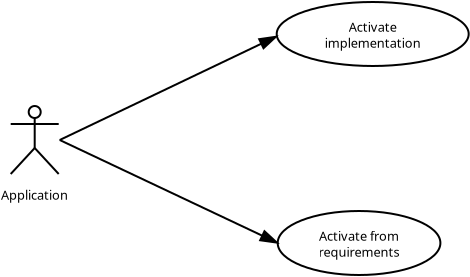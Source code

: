 <?xml version="1.0"?>
<dia:diagram xmlns:dia="http://www.lysator.liu.se/~alla/dia/">
  <dia:layer name="Background" visible="true">
    <dia:object type="UML - Actor" version="0" id="O0">
      <dia:attribute name="obj_pos">
        <dia:point val="5.85,15.75"/>
      </dia:attribute>
      <dia:attribute name="obj_bb">
        <dia:rectangle val="3.835,13.45;7.865,19.01"/>
      </dia:attribute>
      <dia:attribute name="elem_corner">
        <dia:point val="4.6,13.45"/>
      </dia:attribute>
      <dia:attribute name="elem_width">
        <dia:real val="2.5"/>
      </dia:attribute>
      <dia:attribute name="elem_height">
        <dia:real val="4.6"/>
      </dia:attribute>
      <dia:attribute name="text">
        <dia:composite type="text">
          <dia:attribute name="string">
            <dia:string>#Application#</dia:string>
          </dia:attribute>
          <dia:attribute name="font">
            <dia:font name="Helvetica"/>
          </dia:attribute>
          <dia:attribute name="height">
            <dia:real val="0.8"/>
          </dia:attribute>
          <dia:attribute name="pos">
            <dia:point val="5.85,18.85"/>
          </dia:attribute>
          <dia:attribute name="color">
            <dia:color val="#000000"/>
          </dia:attribute>
          <dia:attribute name="alignment">
            <dia:enum val="1"/>
          </dia:attribute>
        </dia:composite>
      </dia:attribute>
    </dia:object>
    <dia:object type="UML - Usecase" version="0" id="O1">
      <dia:attribute name="obj_pos">
        <dia:point val="17.95,8.85"/>
      </dia:attribute>
      <dia:attribute name="obj_bb">
        <dia:rectangle val="17.95,8.85;28.259,12.286"/>
      </dia:attribute>
      <dia:attribute name="elem_corner">
        <dia:point val="17.95,8.85"/>
      </dia:attribute>
      <dia:attribute name="elem_width">
        <dia:real val="10.309"/>
      </dia:attribute>
      <dia:attribute name="elem_height">
        <dia:real val="3.436"/>
      </dia:attribute>
      <dia:attribute name="text">
        <dia:composite type="text">
          <dia:attribute name="string">
            <dia:string>#Activate
implementation#</dia:string>
          </dia:attribute>
          <dia:attribute name="font">
            <dia:font name="Helvetica"/>
          </dia:attribute>
          <dia:attribute name="height">
            <dia:real val="0.8"/>
          </dia:attribute>
          <dia:attribute name="pos">
            <dia:point val="23.104,10.408"/>
          </dia:attribute>
          <dia:attribute name="color">
            <dia:color val="#000000"/>
          </dia:attribute>
          <dia:attribute name="alignment">
            <dia:enum val="1"/>
          </dia:attribute>
        </dia:composite>
      </dia:attribute>
      <dia:attribute name="textout">
        <dia:boolean val="false"/>
      </dia:attribute>
      <dia:attribute name="collaboration">
        <dia:boolean val="false"/>
      </dia:attribute>
    </dia:object>
    <dia:object type="UML - Usecase" version="0" id="O2">
      <dia:attribute name="obj_pos">
        <dia:point val="18,19.3"/>
      </dia:attribute>
      <dia:attribute name="obj_bb">
        <dia:rectangle val="18,19.3;27.563,22.5"/>
      </dia:attribute>
      <dia:attribute name="elem_corner">
        <dia:point val="18,19.3"/>
      </dia:attribute>
      <dia:attribute name="elem_width">
        <dia:real val="9.563"/>
      </dia:attribute>
      <dia:attribute name="elem_height">
        <dia:real val="3.2"/>
      </dia:attribute>
      <dia:attribute name="text">
        <dia:composite type="text">
          <dia:attribute name="string">
            <dia:string>#Activate from
requirements#</dia:string>
          </dia:attribute>
          <dia:attribute name="font">
            <dia:font name="Helvetica"/>
          </dia:attribute>
          <dia:attribute name="height">
            <dia:real val="0.8"/>
          </dia:attribute>
          <dia:attribute name="pos">
            <dia:point val="22.781,20.74"/>
          </dia:attribute>
          <dia:attribute name="color">
            <dia:color val="#000000"/>
          </dia:attribute>
          <dia:attribute name="alignment">
            <dia:enum val="1"/>
          </dia:attribute>
        </dia:composite>
      </dia:attribute>
      <dia:attribute name="textout">
        <dia:boolean val="false"/>
      </dia:attribute>
      <dia:attribute name="collaboration">
        <dia:boolean val="false"/>
      </dia:attribute>
    </dia:object>
    <dia:object type="UML - Message" version="0" id="O3">
      <dia:attribute name="obj_pos">
        <dia:point val="7.1,15.75"/>
      </dia:attribute>
      <dia:attribute name="obj_bb">
        <dia:rectangle val="6.25,14.9;18.85,21.75"/>
      </dia:attribute>
      <dia:attribute name="conn_endpoints">
        <dia:point val="7.1,15.75"/>
        <dia:point val="18,20.9"/>
      </dia:attribute>
      <dia:attribute name="text">
        <dia:string>##</dia:string>
      </dia:attribute>
      <dia:attribute name="text_pos">
        <dia:point val="12.55,18.325"/>
      </dia:attribute>
      <dia:attribute name="type">
        <dia:int val="0"/>
      </dia:attribute>
      <dia:connections>
        <dia:connection handle="0" to="O0" connection="4"/>
        <dia:connection handle="1" to="O2" connection="3"/>
      </dia:connections>
    </dia:object>
    <dia:object type="UML - Message" version="0" id="O4">
      <dia:attribute name="obj_pos">
        <dia:point val="7.1,15.75"/>
      </dia:attribute>
      <dia:attribute name="obj_bb">
        <dia:rectangle val="6.25,9.718;18.8,16.6"/>
      </dia:attribute>
      <dia:attribute name="conn_endpoints">
        <dia:point val="7.1,15.75"/>
        <dia:point val="17.95,10.568"/>
      </dia:attribute>
      <dia:attribute name="text">
        <dia:string/>
      </dia:attribute>
      <dia:attribute name="text_pos">
        <dia:point val="12.525,13.159"/>
      </dia:attribute>
      <dia:attribute name="type">
        <dia:int val="0"/>
      </dia:attribute>
      <dia:connections>
        <dia:connection handle="0" to="O0" connection="4"/>
        <dia:connection handle="1" to="O1" connection="3"/>
      </dia:connections>
    </dia:object>
  </dia:layer>
</dia:diagram>
